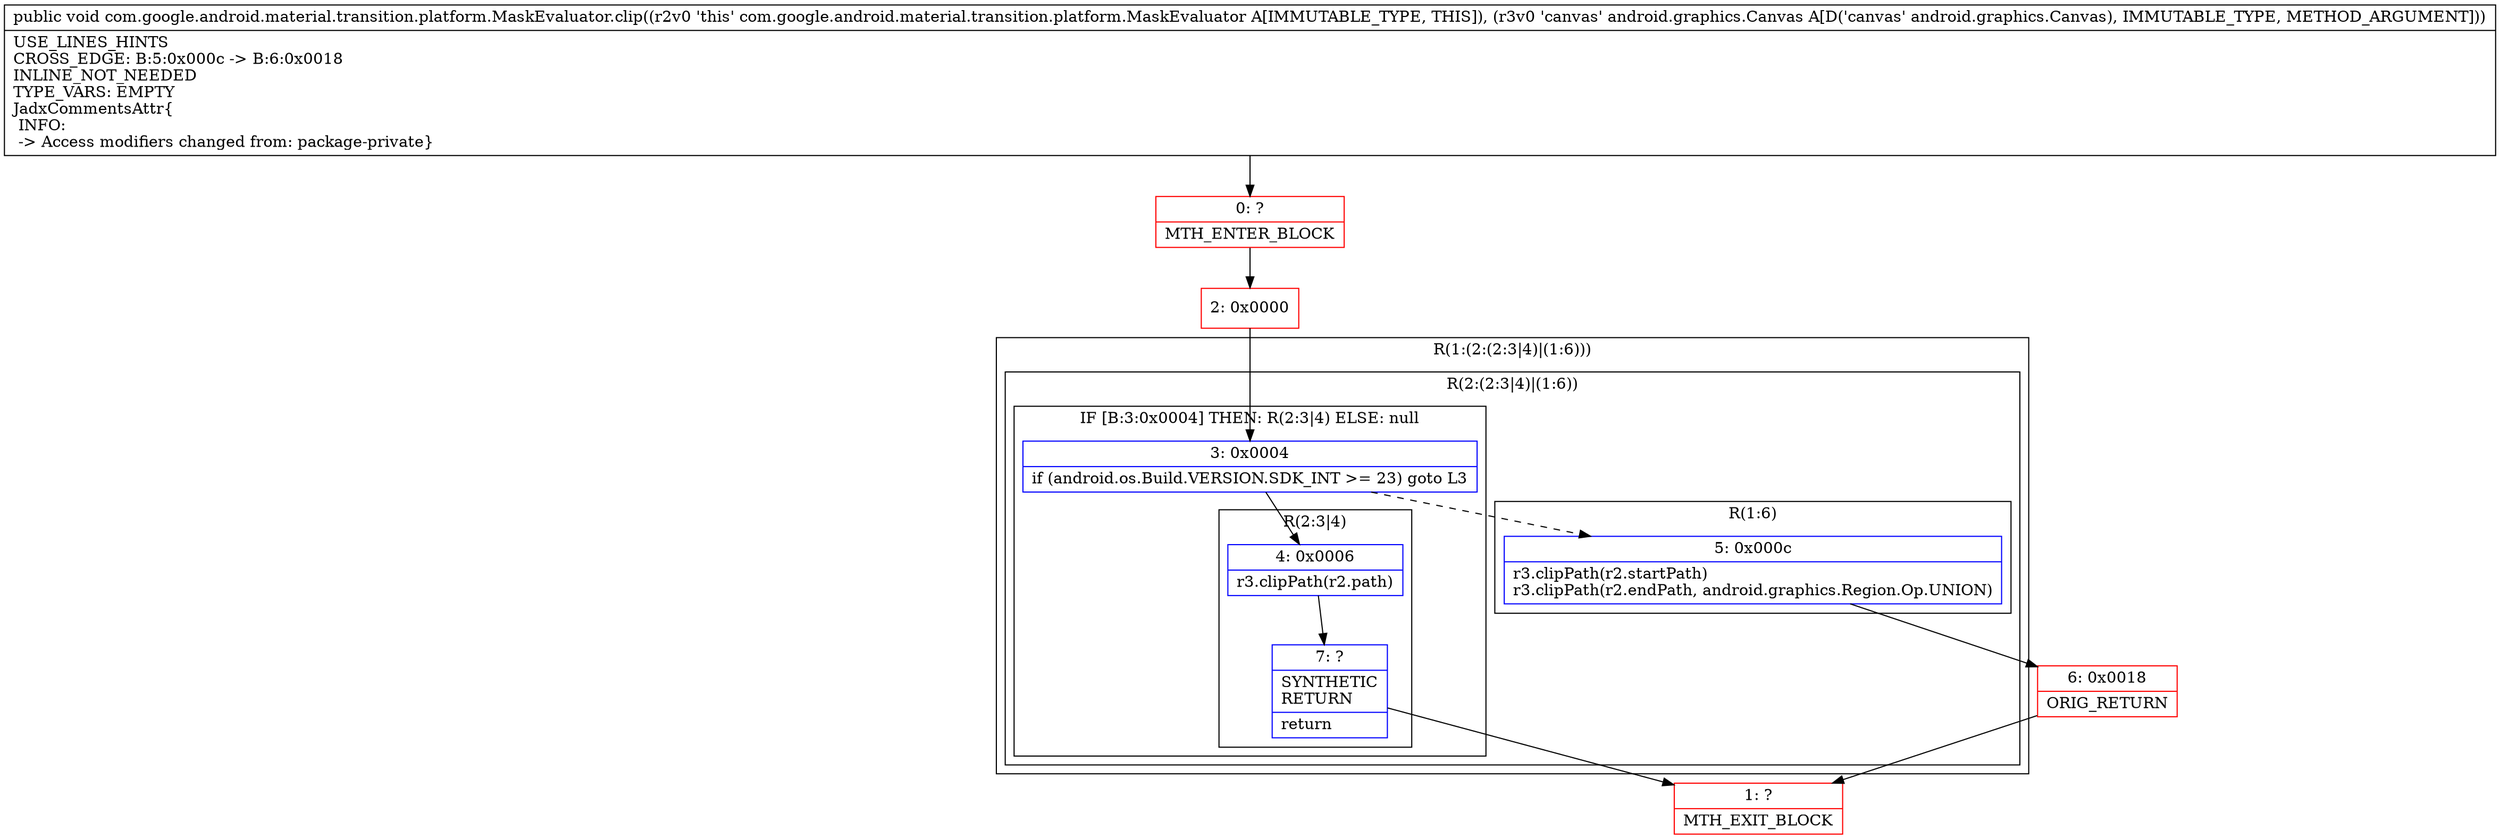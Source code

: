 digraph "CFG forcom.google.android.material.transition.platform.MaskEvaluator.clip(Landroid\/graphics\/Canvas;)V" {
subgraph cluster_Region_955541114 {
label = "R(1:(2:(2:3|4)|(1:6)))";
node [shape=record,color=blue];
subgraph cluster_Region_1766230791 {
label = "R(2:(2:3|4)|(1:6))";
node [shape=record,color=blue];
subgraph cluster_IfRegion_1837190483 {
label = "IF [B:3:0x0004] THEN: R(2:3|4) ELSE: null";
node [shape=record,color=blue];
Node_3 [shape=record,label="{3\:\ 0x0004|if (android.os.Build.VERSION.SDK_INT \>= 23) goto L3\l}"];
subgraph cluster_Region_1663431786 {
label = "R(2:3|4)";
node [shape=record,color=blue];
Node_4 [shape=record,label="{4\:\ 0x0006|r3.clipPath(r2.path)\l}"];
Node_7 [shape=record,label="{7\:\ ?|SYNTHETIC\lRETURN\l|return\l}"];
}
}
subgraph cluster_Region_2021231042 {
label = "R(1:6)";
node [shape=record,color=blue];
Node_5 [shape=record,label="{5\:\ 0x000c|r3.clipPath(r2.startPath)\lr3.clipPath(r2.endPath, android.graphics.Region.Op.UNION)\l}"];
}
}
}
Node_0 [shape=record,color=red,label="{0\:\ ?|MTH_ENTER_BLOCK\l}"];
Node_2 [shape=record,color=red,label="{2\:\ 0x0000}"];
Node_1 [shape=record,color=red,label="{1\:\ ?|MTH_EXIT_BLOCK\l}"];
Node_6 [shape=record,color=red,label="{6\:\ 0x0018|ORIG_RETURN\l}"];
MethodNode[shape=record,label="{public void com.google.android.material.transition.platform.MaskEvaluator.clip((r2v0 'this' com.google.android.material.transition.platform.MaskEvaluator A[IMMUTABLE_TYPE, THIS]), (r3v0 'canvas' android.graphics.Canvas A[D('canvas' android.graphics.Canvas), IMMUTABLE_TYPE, METHOD_ARGUMENT]))  | USE_LINES_HINTS\lCROSS_EDGE: B:5:0x000c \-\> B:6:0x0018\lINLINE_NOT_NEEDED\lTYPE_VARS: EMPTY\lJadxCommentsAttr\{\l INFO: \l \-\> Access modifiers changed from: package\-private\}\l}"];
MethodNode -> Node_0;Node_3 -> Node_4;
Node_3 -> Node_5[style=dashed];
Node_4 -> Node_7;
Node_7 -> Node_1;
Node_5 -> Node_6;
Node_0 -> Node_2;
Node_2 -> Node_3;
Node_6 -> Node_1;
}

